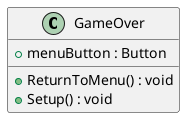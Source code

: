 @startuml
class GameOver {
    + menuButton : Button
    + ReturnToMenu() : void
    + Setup() : void
}

@enduml
